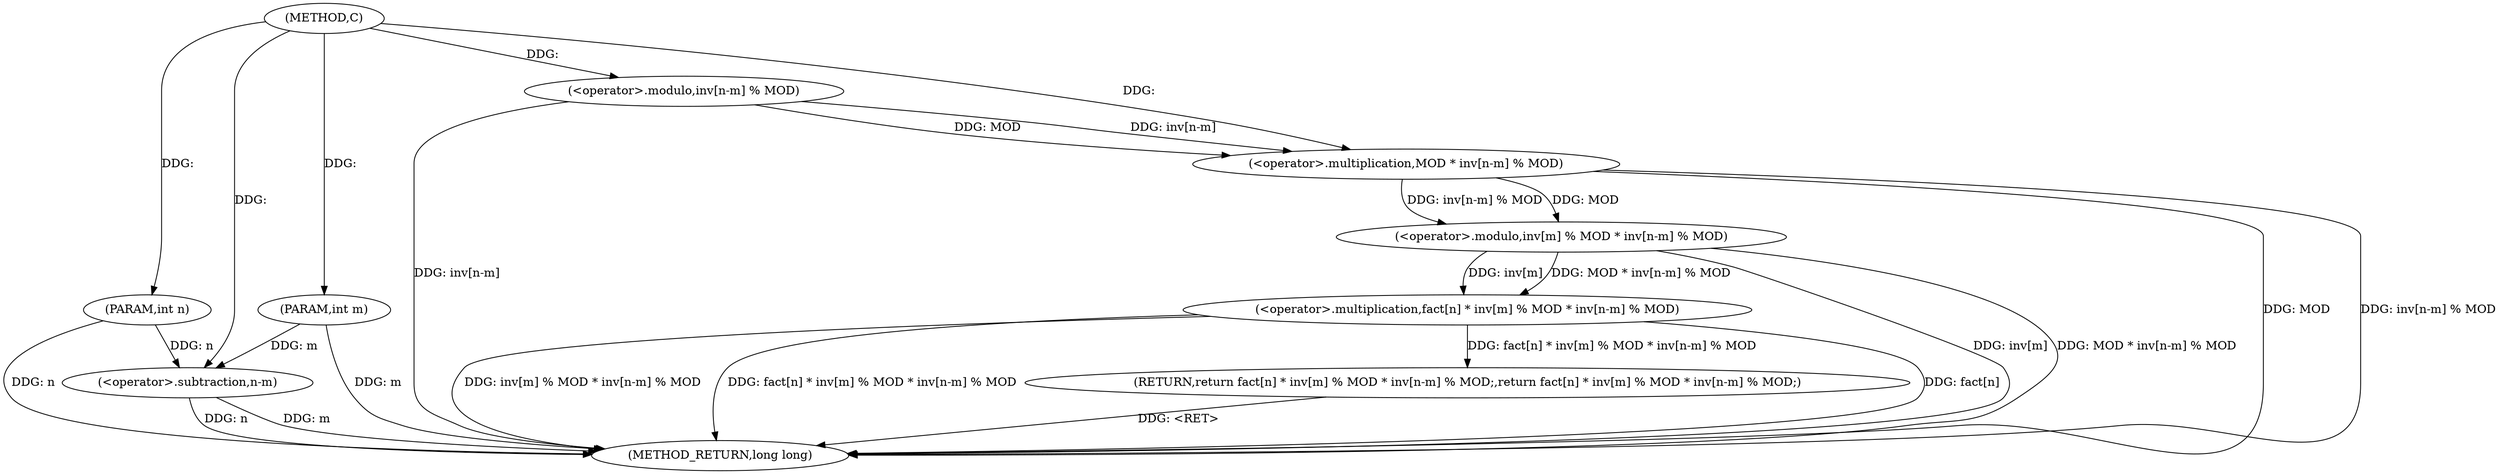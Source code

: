 digraph "C" {  
"1000102" [label = "(METHOD,C)" ]
"1000124" [label = "(METHOD_RETURN,long long)" ]
"1000103" [label = "(PARAM,int n)" ]
"1000104" [label = "(PARAM,int m)" ]
"1000106" [label = "(RETURN,return fact[n] * inv[m] % MOD * inv[n-m] % MOD;,return fact[n] * inv[m] % MOD * inv[n-m] % MOD;)" ]
"1000107" [label = "(<operator>.multiplication,fact[n] * inv[m] % MOD * inv[n-m] % MOD)" ]
"1000111" [label = "(<operator>.modulo,inv[m] % MOD * inv[n-m] % MOD)" ]
"1000115" [label = "(<operator>.multiplication,MOD * inv[n-m] % MOD)" ]
"1000117" [label = "(<operator>.modulo,inv[n-m] % MOD)" ]
"1000120" [label = "(<operator>.subtraction,n-m)" ]
  "1000103" -> "1000124"  [ label = "DDG: n"] 
  "1000104" -> "1000124"  [ label = "DDG: m"] 
  "1000107" -> "1000124"  [ label = "DDG: fact[n]"] 
  "1000111" -> "1000124"  [ label = "DDG: inv[m]"] 
  "1000115" -> "1000124"  [ label = "DDG: MOD"] 
  "1000120" -> "1000124"  [ label = "DDG: n"] 
  "1000120" -> "1000124"  [ label = "DDG: m"] 
  "1000117" -> "1000124"  [ label = "DDG: inv[n-m]"] 
  "1000115" -> "1000124"  [ label = "DDG: inv[n-m] % MOD"] 
  "1000111" -> "1000124"  [ label = "DDG: MOD * inv[n-m] % MOD"] 
  "1000107" -> "1000124"  [ label = "DDG: inv[m] % MOD * inv[n-m] % MOD"] 
  "1000107" -> "1000124"  [ label = "DDG: fact[n] * inv[m] % MOD * inv[n-m] % MOD"] 
  "1000106" -> "1000124"  [ label = "DDG: <RET>"] 
  "1000102" -> "1000103"  [ label = "DDG: "] 
  "1000102" -> "1000104"  [ label = "DDG: "] 
  "1000107" -> "1000106"  [ label = "DDG: fact[n] * inv[m] % MOD * inv[n-m] % MOD"] 
  "1000111" -> "1000107"  [ label = "DDG: inv[m]"] 
  "1000111" -> "1000107"  [ label = "DDG: MOD * inv[n-m] % MOD"] 
  "1000115" -> "1000111"  [ label = "DDG: inv[n-m] % MOD"] 
  "1000115" -> "1000111"  [ label = "DDG: MOD"] 
  "1000117" -> "1000115"  [ label = "DDG: MOD"] 
  "1000102" -> "1000115"  [ label = "DDG: "] 
  "1000117" -> "1000115"  [ label = "DDG: inv[n-m]"] 
  "1000102" -> "1000117"  [ label = "DDG: "] 
  "1000103" -> "1000120"  [ label = "DDG: n"] 
  "1000102" -> "1000120"  [ label = "DDG: "] 
  "1000104" -> "1000120"  [ label = "DDG: m"] 
}
